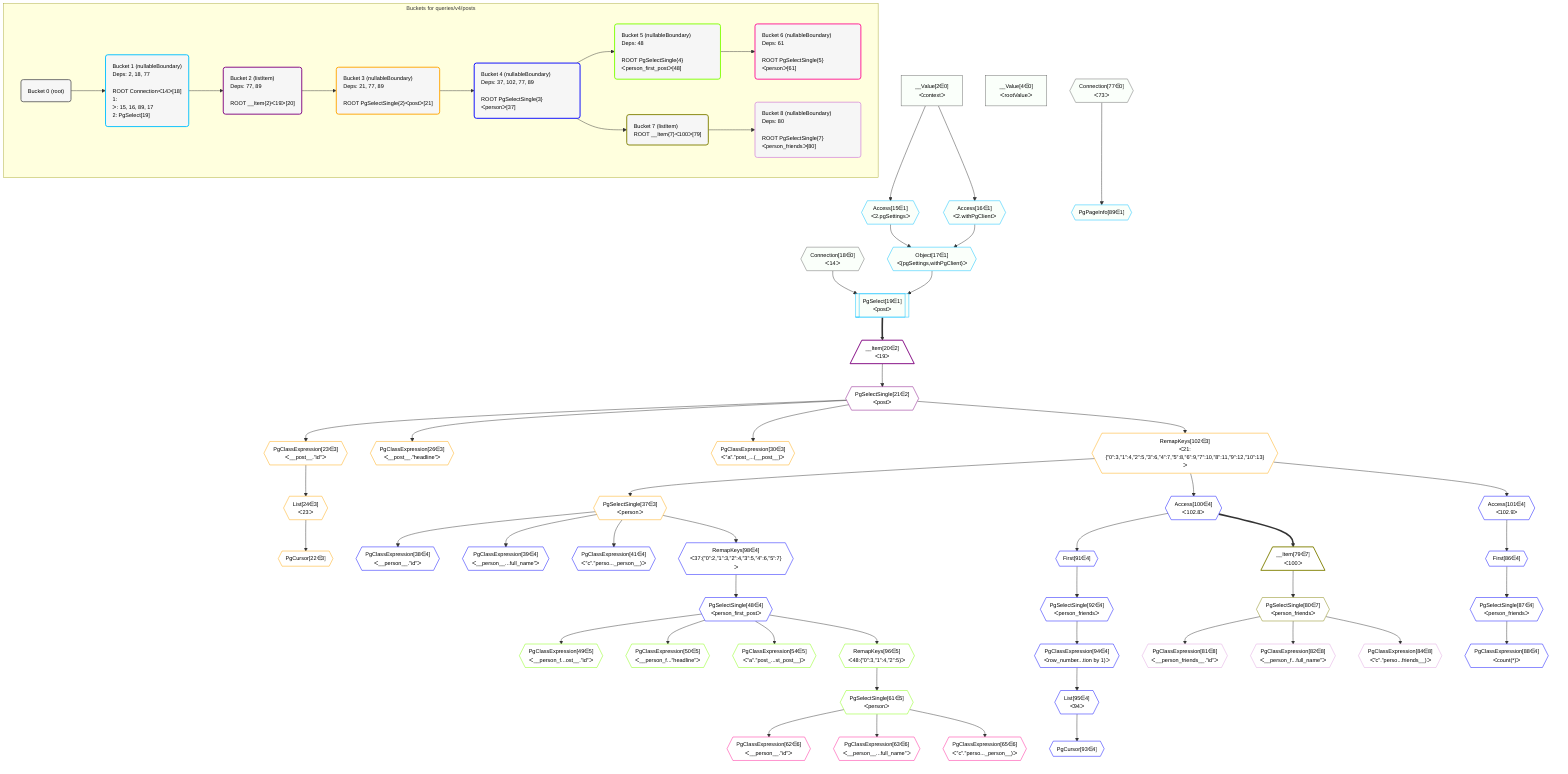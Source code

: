 %%{init: {'themeVariables': { 'fontSize': '12px'}}}%%
graph TD
    classDef path fill:#eee,stroke:#000,color:#000
    classDef plan fill:#fff,stroke-width:1px,color:#000
    classDef itemplan fill:#fff,stroke-width:2px,color:#000
    classDef unbatchedplan fill:#dff,stroke-width:1px,color:#000
    classDef sideeffectplan fill:#fcc,stroke-width:2px,color:#000
    classDef bucket fill:#f6f6f6,color:#000,stroke-width:2px,text-align:left


    %% plan dependencies
    __Value2["__Value[2∈0]<br />ᐸcontextᐳ"]:::plan
    __Value4["__Value[4∈0]<br />ᐸrootValueᐳ"]:::plan
    Connection18{{"Connection[18∈0]<br />ᐸ14ᐳ"}}:::plan
    Connection77{{"Connection[77∈0]<br />ᐸ73ᐳ"}}:::plan
    Object17{{"Object[17∈1]<br />ᐸ{pgSettings,withPgClient}ᐳ"}}:::plan
    Access15{{"Access[15∈1]<br />ᐸ2.pgSettingsᐳ"}}:::plan
    Access16{{"Access[16∈1]<br />ᐸ2.withPgClientᐳ"}}:::plan
    Access15 & Access16 --> Object17
    PgSelect19[["PgSelect[19∈1]<br />ᐸpostᐳ"]]:::plan
    Object17 & Connection18 --> PgSelect19
    __Value2 --> Access15
    __Value2 --> Access16
    PgPageInfo89{{"PgPageInfo[89∈1]"}}:::plan
    Connection77 --> PgPageInfo89
    __Item20[/"__Item[20∈2]<br />ᐸ19ᐳ"\]:::itemplan
    PgSelect19 ==> __Item20
    PgSelectSingle21{{"PgSelectSingle[21∈2]<br />ᐸpostᐳ"}}:::plan
    __Item20 --> PgSelectSingle21
    PgCursor22{{"PgCursor[22∈3]"}}:::plan
    List24{{"List[24∈3]<br />ᐸ23ᐳ"}}:::plan
    List24 --> PgCursor22
    PgClassExpression23{{"PgClassExpression[23∈3]<br />ᐸ__post__.”id”ᐳ"}}:::plan
    PgSelectSingle21 --> PgClassExpression23
    PgClassExpression23 --> List24
    PgClassExpression26{{"PgClassExpression[26∈3]<br />ᐸ__post__.”headline”ᐳ"}}:::plan
    PgSelectSingle21 --> PgClassExpression26
    PgClassExpression30{{"PgClassExpression[30∈3]<br />ᐸ”a”.”post_...(__post__)ᐳ"}}:::plan
    PgSelectSingle21 --> PgClassExpression30
    PgSelectSingle37{{"PgSelectSingle[37∈3]<br />ᐸpersonᐳ"}}:::plan
    RemapKeys102{{"RemapKeys[102∈3]<br />ᐸ21:{”0”:3,”1”:4,”2”:5,”3”:6,”4”:7,”5”:8,”6”:9,”7”:10,”8”:11,”9”:12,”10”:13}ᐳ"}}:::plan
    RemapKeys102 --> PgSelectSingle37
    PgSelectSingle21 --> RemapKeys102
    PgClassExpression38{{"PgClassExpression[38∈4]<br />ᐸ__person__.”id”ᐳ"}}:::plan
    PgSelectSingle37 --> PgClassExpression38
    PgClassExpression39{{"PgClassExpression[39∈4]<br />ᐸ__person__...full_name”ᐳ"}}:::plan
    PgSelectSingle37 --> PgClassExpression39
    PgClassExpression41{{"PgClassExpression[41∈4]<br />ᐸ”c”.”perso..._person__)ᐳ"}}:::plan
    PgSelectSingle37 --> PgClassExpression41
    PgSelectSingle48{{"PgSelectSingle[48∈4]<br />ᐸperson_first_postᐳ"}}:::plan
    RemapKeys98{{"RemapKeys[98∈4]<br />ᐸ37:{”0”:2,”1”:3,”2”:4,”3”:5,”4”:6,”5”:7}ᐳ"}}:::plan
    RemapKeys98 --> PgSelectSingle48
    First86{{"First[86∈4]"}}:::plan
    Access101{{"Access[101∈4]<br />ᐸ102.9ᐳ"}}:::plan
    Access101 --> First86
    PgSelectSingle87{{"PgSelectSingle[87∈4]<br />ᐸperson_friendsᐳ"}}:::plan
    First86 --> PgSelectSingle87
    PgClassExpression88{{"PgClassExpression[88∈4]<br />ᐸcount(*)ᐳ"}}:::plan
    PgSelectSingle87 --> PgClassExpression88
    First91{{"First[91∈4]"}}:::plan
    Access100{{"Access[100∈4]<br />ᐸ102.8ᐳ"}}:::plan
    Access100 --> First91
    PgSelectSingle92{{"PgSelectSingle[92∈4]<br />ᐸperson_friendsᐳ"}}:::plan
    First91 --> PgSelectSingle92
    PgCursor93{{"PgCursor[93∈4]"}}:::plan
    List95{{"List[95∈4]<br />ᐸ94ᐳ"}}:::plan
    List95 --> PgCursor93
    PgClassExpression94{{"PgClassExpression[94∈4]<br />ᐸrow_number...tion by 1)ᐳ"}}:::plan
    PgSelectSingle92 --> PgClassExpression94
    PgClassExpression94 --> List95
    PgSelectSingle37 --> RemapKeys98
    RemapKeys102 --> Access100
    RemapKeys102 --> Access101
    PgClassExpression49{{"PgClassExpression[49∈5]<br />ᐸ__person_f...ost__.”id”ᐳ"}}:::plan
    PgSelectSingle48 --> PgClassExpression49
    PgClassExpression50{{"PgClassExpression[50∈5]<br />ᐸ__person_f...”headline”ᐳ"}}:::plan
    PgSelectSingle48 --> PgClassExpression50
    PgClassExpression54{{"PgClassExpression[54∈5]<br />ᐸ”a”.”post_...st_post__)ᐳ"}}:::plan
    PgSelectSingle48 --> PgClassExpression54
    PgSelectSingle61{{"PgSelectSingle[61∈5]<br />ᐸpersonᐳ"}}:::plan
    RemapKeys96{{"RemapKeys[96∈5]<br />ᐸ48:{”0”:3,”1”:4,”2”:5}ᐳ"}}:::plan
    RemapKeys96 --> PgSelectSingle61
    PgSelectSingle48 --> RemapKeys96
    PgClassExpression62{{"PgClassExpression[62∈6]<br />ᐸ__person__.”id”ᐳ"}}:::plan
    PgSelectSingle61 --> PgClassExpression62
    PgClassExpression63{{"PgClassExpression[63∈6]<br />ᐸ__person__...full_name”ᐳ"}}:::plan
    PgSelectSingle61 --> PgClassExpression63
    PgClassExpression65{{"PgClassExpression[65∈6]<br />ᐸ”c”.”perso..._person__)ᐳ"}}:::plan
    PgSelectSingle61 --> PgClassExpression65
    __Item79[/"__Item[79∈7]<br />ᐸ100ᐳ"\]:::itemplan
    Access100 ==> __Item79
    PgSelectSingle80{{"PgSelectSingle[80∈7]<br />ᐸperson_friendsᐳ"}}:::plan
    __Item79 --> PgSelectSingle80
    PgClassExpression81{{"PgClassExpression[81∈8]<br />ᐸ__person_friends__.”id”ᐳ"}}:::plan
    PgSelectSingle80 --> PgClassExpression81
    PgClassExpression82{{"PgClassExpression[82∈8]<br />ᐸ__person_f...full_name”ᐳ"}}:::plan
    PgSelectSingle80 --> PgClassExpression82
    PgClassExpression84{{"PgClassExpression[84∈8]<br />ᐸ”c”.”perso...friends__)ᐳ"}}:::plan
    PgSelectSingle80 --> PgClassExpression84

    %% define steps

    subgraph "Buckets for queries/v4/posts"
    Bucket0("Bucket 0 (root)"):::bucket
    classDef bucket0 stroke:#696969
    class Bucket0,__Value2,__Value4,Connection18,Connection77 bucket0
    Bucket1("Bucket 1 (nullableBoundary)<br />Deps: 2, 18, 77<br /><br />ROOT Connectionᐸ14ᐳ[18]<br />1: <br />ᐳ: 15, 16, 89, 17<br />2: PgSelect[19]"):::bucket
    classDef bucket1 stroke:#00bfff
    class Bucket1,Access15,Access16,Object17,PgSelect19,PgPageInfo89 bucket1
    Bucket2("Bucket 2 (listItem)<br />Deps: 77, 89<br /><br />ROOT __Item{2}ᐸ19ᐳ[20]"):::bucket
    classDef bucket2 stroke:#7f007f
    class Bucket2,__Item20,PgSelectSingle21 bucket2
    Bucket3("Bucket 3 (nullableBoundary)<br />Deps: 21, 77, 89<br /><br />ROOT PgSelectSingle{2}ᐸpostᐳ[21]"):::bucket
    classDef bucket3 stroke:#ffa500
    class Bucket3,PgCursor22,PgClassExpression23,List24,PgClassExpression26,PgClassExpression30,PgSelectSingle37,RemapKeys102 bucket3
    Bucket4("Bucket 4 (nullableBoundary)<br />Deps: 37, 102, 77, 89<br /><br />ROOT PgSelectSingle{3}ᐸpersonᐳ[37]"):::bucket
    classDef bucket4 stroke:#0000ff
    class Bucket4,PgClassExpression38,PgClassExpression39,PgClassExpression41,PgSelectSingle48,First86,PgSelectSingle87,PgClassExpression88,First91,PgSelectSingle92,PgCursor93,PgClassExpression94,List95,RemapKeys98,Access100,Access101 bucket4
    Bucket5("Bucket 5 (nullableBoundary)<br />Deps: 48<br /><br />ROOT PgSelectSingle{4}ᐸperson_first_postᐳ[48]"):::bucket
    classDef bucket5 stroke:#7fff00
    class Bucket5,PgClassExpression49,PgClassExpression50,PgClassExpression54,PgSelectSingle61,RemapKeys96 bucket5
    Bucket6("Bucket 6 (nullableBoundary)<br />Deps: 61<br /><br />ROOT PgSelectSingle{5}ᐸpersonᐳ[61]"):::bucket
    classDef bucket6 stroke:#ff1493
    class Bucket6,PgClassExpression62,PgClassExpression63,PgClassExpression65 bucket6
    Bucket7("Bucket 7 (listItem)<br />ROOT __Item{7}ᐸ100ᐳ[79]"):::bucket
    classDef bucket7 stroke:#808000
    class Bucket7,__Item79,PgSelectSingle80 bucket7
    Bucket8("Bucket 8 (nullableBoundary)<br />Deps: 80<br /><br />ROOT PgSelectSingle{7}ᐸperson_friendsᐳ[80]"):::bucket
    classDef bucket8 stroke:#dda0dd
    class Bucket8,PgClassExpression81,PgClassExpression82,PgClassExpression84 bucket8
    Bucket0 --> Bucket1
    Bucket1 --> Bucket2
    Bucket2 --> Bucket3
    Bucket3 --> Bucket4
    Bucket4 --> Bucket5 & Bucket7
    Bucket5 --> Bucket6
    Bucket7 --> Bucket8
    classDef unary fill:#fafffa,borderWidth:8px
    class __Value2,__Value4,Connection18,Connection77,Object17,PgSelect19,Access15,Access16,PgPageInfo89 unary
    end